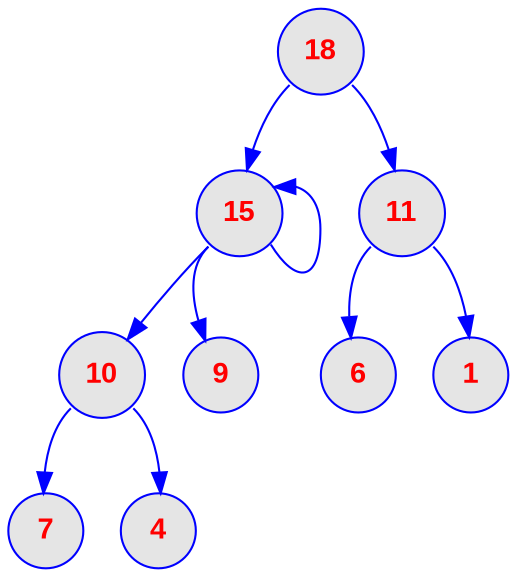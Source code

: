 digraph tas {
	node [
		fontname  = "Arial bold" 
		fontsize  = "14"
		fontcolor = "red"
		style     = "rounded, filled"
		shape     = "circle"
		fillcolor = "grey90"
		color     = "blue"
		width     = "0.5"
	]

	edge [
		color     = "blue"
	]

	18:sw -> 15;
	15:sw -> 10;
	10:sw -> 7;
	10:se -> 4;
	15:se -> 15;
	15:sw -> 9;
	18:se -> 11;
	11:sw -> 6;
	11:se -> 1;
}
